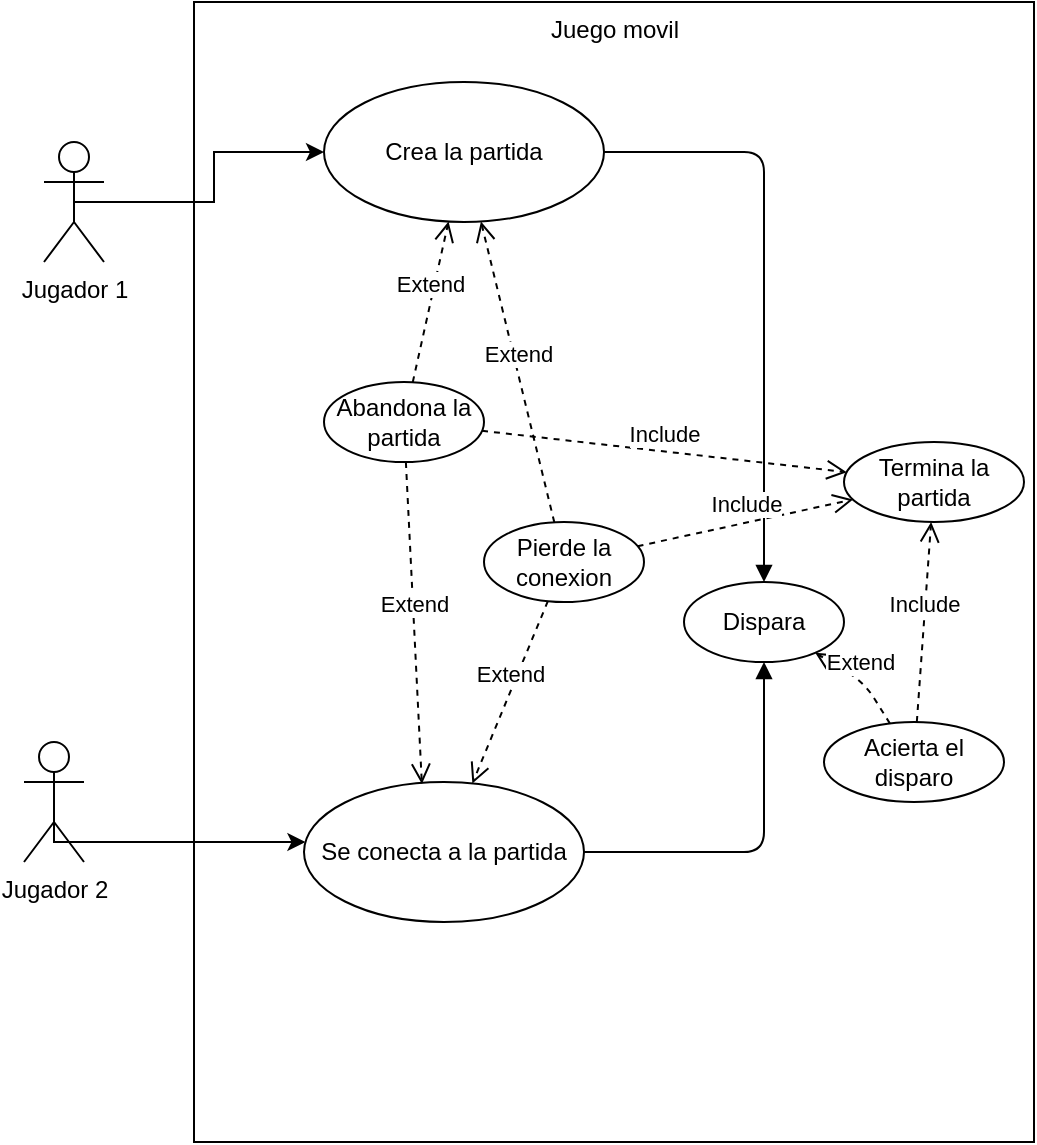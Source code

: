 <mxfile version="14.3.0" type="github">
  <diagram id="Ttx7kKPrDK5NMYbMuepp" name="Page-1">
    <mxGraphModel dx="751" dy="946" grid="1" gridSize="10" guides="1" tooltips="1" connect="1" arrows="1" fold="1" page="1" pageScale="1" pageWidth="827" pageHeight="1169" math="0" shadow="0">
      <root>
        <mxCell id="0" />
        <mxCell id="1" parent="0" />
        <mxCell id="sVUJ80jD6Z_l5lCB4W26-1" value="Juego movil" style="html=1;verticalAlign=top;labelBackgroundColor=none;fillColor=none;" parent="1" vertex="1">
          <mxGeometry x="125" width="420" height="570" as="geometry" />
        </mxCell>
        <mxCell id="sVUJ80jD6Z_l5lCB4W26-7" style="edgeStyle=orthogonalEdgeStyle;rounded=0;orthogonalLoop=1;jettySize=auto;html=1;exitX=0.5;exitY=0.5;exitDx=0;exitDy=0;exitPerimeter=0;fontColor=none;" parent="1" source="sVUJ80jD6Z_l5lCB4W26-3" target="sVUJ80jD6Z_l5lCB4W26-6" edge="1">
          <mxGeometry relative="1" as="geometry" />
        </mxCell>
        <mxCell id="sVUJ80jD6Z_l5lCB4W26-3" value="Jugador 1" style="shape=umlActor;verticalLabelPosition=bottom;verticalAlign=top;html=1;labelBackgroundColor=none;fillColor=none;fontColor=none;" parent="1" vertex="1">
          <mxGeometry x="50" y="70" width="30" height="60" as="geometry" />
        </mxCell>
        <mxCell id="sVUJ80jD6Z_l5lCB4W26-9" style="edgeStyle=orthogonalEdgeStyle;rounded=0;orthogonalLoop=1;jettySize=auto;html=1;exitX=0.5;exitY=0.5;exitDx=0;exitDy=0;exitPerimeter=0;fontColor=none;" parent="1" source="sVUJ80jD6Z_l5lCB4W26-5" target="sVUJ80jD6Z_l5lCB4W26-8" edge="1">
          <mxGeometry relative="1" as="geometry">
            <Array as="points">
              <mxPoint x="55" y="420" />
            </Array>
          </mxGeometry>
        </mxCell>
        <mxCell id="sVUJ80jD6Z_l5lCB4W26-5" value="Jugador 2" style="shape=umlActor;verticalLabelPosition=bottom;verticalAlign=top;html=1;labelBackgroundColor=none;fillColor=none;fontColor=none;" parent="1" vertex="1">
          <mxGeometry x="40" y="370" width="30" height="60" as="geometry" />
        </mxCell>
        <mxCell id="sVUJ80jD6Z_l5lCB4W26-6" value="Crea la partida" style="ellipse;whiteSpace=wrap;html=1;labelBackgroundColor=none;fillColor=none;fontColor=none;" parent="1" vertex="1">
          <mxGeometry x="190" y="40" width="140" height="70" as="geometry" />
        </mxCell>
        <mxCell id="sVUJ80jD6Z_l5lCB4W26-8" value="Se conecta a la partida" style="ellipse;whiteSpace=wrap;html=1;labelBackgroundColor=none;fillColor=none;fontColor=none;" parent="1" vertex="1">
          <mxGeometry x="180" y="390" width="140" height="70" as="geometry" />
        </mxCell>
        <mxCell id="sVUJ80jD6Z_l5lCB4W26-12" value="Termina la partida" style="ellipse;whiteSpace=wrap;html=1;labelBackgroundColor=none;fillColor=none;fontColor=none;" parent="1" vertex="1">
          <mxGeometry x="450" y="220" width="90" height="40" as="geometry" />
        </mxCell>
        <mxCell id="sVUJ80jD6Z_l5lCB4W26-13" value="Abandona la partida" style="ellipse;whiteSpace=wrap;html=1;labelBackgroundColor=none;fillColor=none;fontColor=none;" parent="1" vertex="1">
          <mxGeometry x="190" y="190" width="80" height="40" as="geometry" />
        </mxCell>
        <mxCell id="sVUJ80jD6Z_l5lCB4W26-14" value="Acierta el disparo" style="ellipse;whiteSpace=wrap;html=1;labelBackgroundColor=none;fillColor=none;fontColor=none;" parent="1" vertex="1">
          <mxGeometry x="440" y="360" width="90" height="40" as="geometry" />
        </mxCell>
        <mxCell id="sVUJ80jD6Z_l5lCB4W26-15" value="Extend" style="html=1;verticalAlign=bottom;endArrow=open;dashed=1;endSize=8;entryX=0.421;entryY=0.014;entryDx=0;entryDy=0;entryPerimeter=0;" parent="1" source="sVUJ80jD6Z_l5lCB4W26-13" target="sVUJ80jD6Z_l5lCB4W26-8" edge="1">
          <mxGeometry relative="1" as="geometry">
            <mxPoint x="319.995" y="369.998" as="sourcePoint" />
            <mxPoint x="222.365" y="255.226" as="targetPoint" />
          </mxGeometry>
        </mxCell>
        <mxCell id="sVUJ80jD6Z_l5lCB4W26-16" value="Extend" style="html=1;verticalAlign=bottom;endArrow=open;dashed=1;endSize=8;" parent="1" source="sVUJ80jD6Z_l5lCB4W26-13" target="sVUJ80jD6Z_l5lCB4W26-6" edge="1">
          <mxGeometry relative="1" as="geometry">
            <mxPoint x="241.142" y="279.992" as="sourcePoint" />
            <mxPoint x="248.94" y="400.98" as="targetPoint" />
          </mxGeometry>
        </mxCell>
        <mxCell id="sVUJ80jD6Z_l5lCB4W26-17" value="Pierde la conexion" style="ellipse;whiteSpace=wrap;html=1;labelBackgroundColor=none;fillColor=none;fontColor=none;" parent="1" vertex="1">
          <mxGeometry x="270" y="260" width="80" height="40" as="geometry" />
        </mxCell>
        <mxCell id="sVUJ80jD6Z_l5lCB4W26-18" value="Dispara" style="ellipse;whiteSpace=wrap;html=1;labelBackgroundColor=none;fillColor=none;fontColor=none;" parent="1" vertex="1">
          <mxGeometry x="370" y="290" width="80" height="40" as="geometry" />
        </mxCell>
        <mxCell id="sVUJ80jD6Z_l5lCB4W26-19" value="Extend" style="html=1;verticalAlign=bottom;endArrow=open;dashed=1;endSize=8;" parent="1" source="sVUJ80jD6Z_l5lCB4W26-17" target="sVUJ80jD6Z_l5lCB4W26-8" edge="1">
          <mxGeometry relative="1" as="geometry">
            <mxPoint x="240.889" y="239.995" as="sourcePoint" />
            <mxPoint x="249" y="410" as="targetPoint" />
          </mxGeometry>
        </mxCell>
        <mxCell id="sVUJ80jD6Z_l5lCB4W26-20" value="Extend" style="html=1;verticalAlign=bottom;endArrow=open;dashed=1;endSize=8;" parent="1" source="sVUJ80jD6Z_l5lCB4W26-17" target="sVUJ80jD6Z_l5lCB4W26-6" edge="1">
          <mxGeometry relative="1" as="geometry">
            <mxPoint x="244.374" y="200.12" as="sourcePoint" />
            <mxPoint x="262.27" y="119.786" as="targetPoint" />
          </mxGeometry>
        </mxCell>
        <mxCell id="sVUJ80jD6Z_l5lCB4W26-23" value="Extend" style="html=1;verticalAlign=bottom;endArrow=open;dashed=1;endSize=8;" parent="1" source="sVUJ80jD6Z_l5lCB4W26-14" target="sVUJ80jD6Z_l5lCB4W26-18" edge="1">
          <mxGeometry relative="1" as="geometry">
            <mxPoint x="397.113" y="336.403" as="sourcePoint" />
            <mxPoint x="299.975" y="406.268" as="targetPoint" />
            <Array as="points">
              <mxPoint x="460" y="340" />
            </Array>
          </mxGeometry>
        </mxCell>
        <mxCell id="sVUJ80jD6Z_l5lCB4W26-25" value="" style="endArrow=block;endFill=1;html=1;edgeStyle=orthogonalEdgeStyle;align=left;verticalAlign=top;fontColor=none;" parent="1" source="sVUJ80jD6Z_l5lCB4W26-6" target="sVUJ80jD6Z_l5lCB4W26-18" edge="1">
          <mxGeometry x="-1" relative="1" as="geometry">
            <mxPoint x="260" y="410" as="sourcePoint" />
            <mxPoint x="420" y="410" as="targetPoint" />
          </mxGeometry>
        </mxCell>
        <mxCell id="sVUJ80jD6Z_l5lCB4W26-27" value="" style="endArrow=block;endFill=1;html=1;edgeStyle=orthogonalEdgeStyle;align=left;verticalAlign=top;fontColor=none;" parent="1" source="sVUJ80jD6Z_l5lCB4W26-8" target="sVUJ80jD6Z_l5lCB4W26-18" edge="1">
          <mxGeometry x="-1" relative="1" as="geometry">
            <mxPoint x="340" y="85" as="sourcePoint" />
            <mxPoint x="420" y="300" as="targetPoint" />
          </mxGeometry>
        </mxCell>
        <mxCell id="sVUJ80jD6Z_l5lCB4W26-28" value="Include" style="html=1;verticalAlign=bottom;endArrow=open;dashed=1;endSize=8;" parent="1" source="sVUJ80jD6Z_l5lCB4W26-14" target="sVUJ80jD6Z_l5lCB4W26-12" edge="1">
          <mxGeometry relative="1" as="geometry">
            <mxPoint x="311.984" y="309.594" as="sourcePoint" />
            <mxPoint x="274.182" y="400.726" as="targetPoint" />
          </mxGeometry>
        </mxCell>
        <mxCell id="sVUJ80jD6Z_l5lCB4W26-29" value="Include" style="html=1;verticalAlign=bottom;endArrow=open;dashed=1;endSize=8;" parent="1" source="sVUJ80jD6Z_l5lCB4W26-13" target="sVUJ80jD6Z_l5lCB4W26-12" edge="1">
          <mxGeometry relative="1" as="geometry">
            <mxPoint x="496.333" y="370.009" as="sourcePoint" />
            <mxPoint x="503.572" y="269.99" as="targetPoint" />
          </mxGeometry>
        </mxCell>
        <mxCell id="sVUJ80jD6Z_l5lCB4W26-30" value="Include" style="html=1;verticalAlign=bottom;endArrow=open;dashed=1;endSize=8;" parent="1" source="sVUJ80jD6Z_l5lCB4W26-17" target="sVUJ80jD6Z_l5lCB4W26-12" edge="1">
          <mxGeometry relative="1" as="geometry">
            <mxPoint x="506.333" y="380.009" as="sourcePoint" />
            <mxPoint x="513.572" y="279.99" as="targetPoint" />
          </mxGeometry>
        </mxCell>
      </root>
    </mxGraphModel>
  </diagram>
</mxfile>

